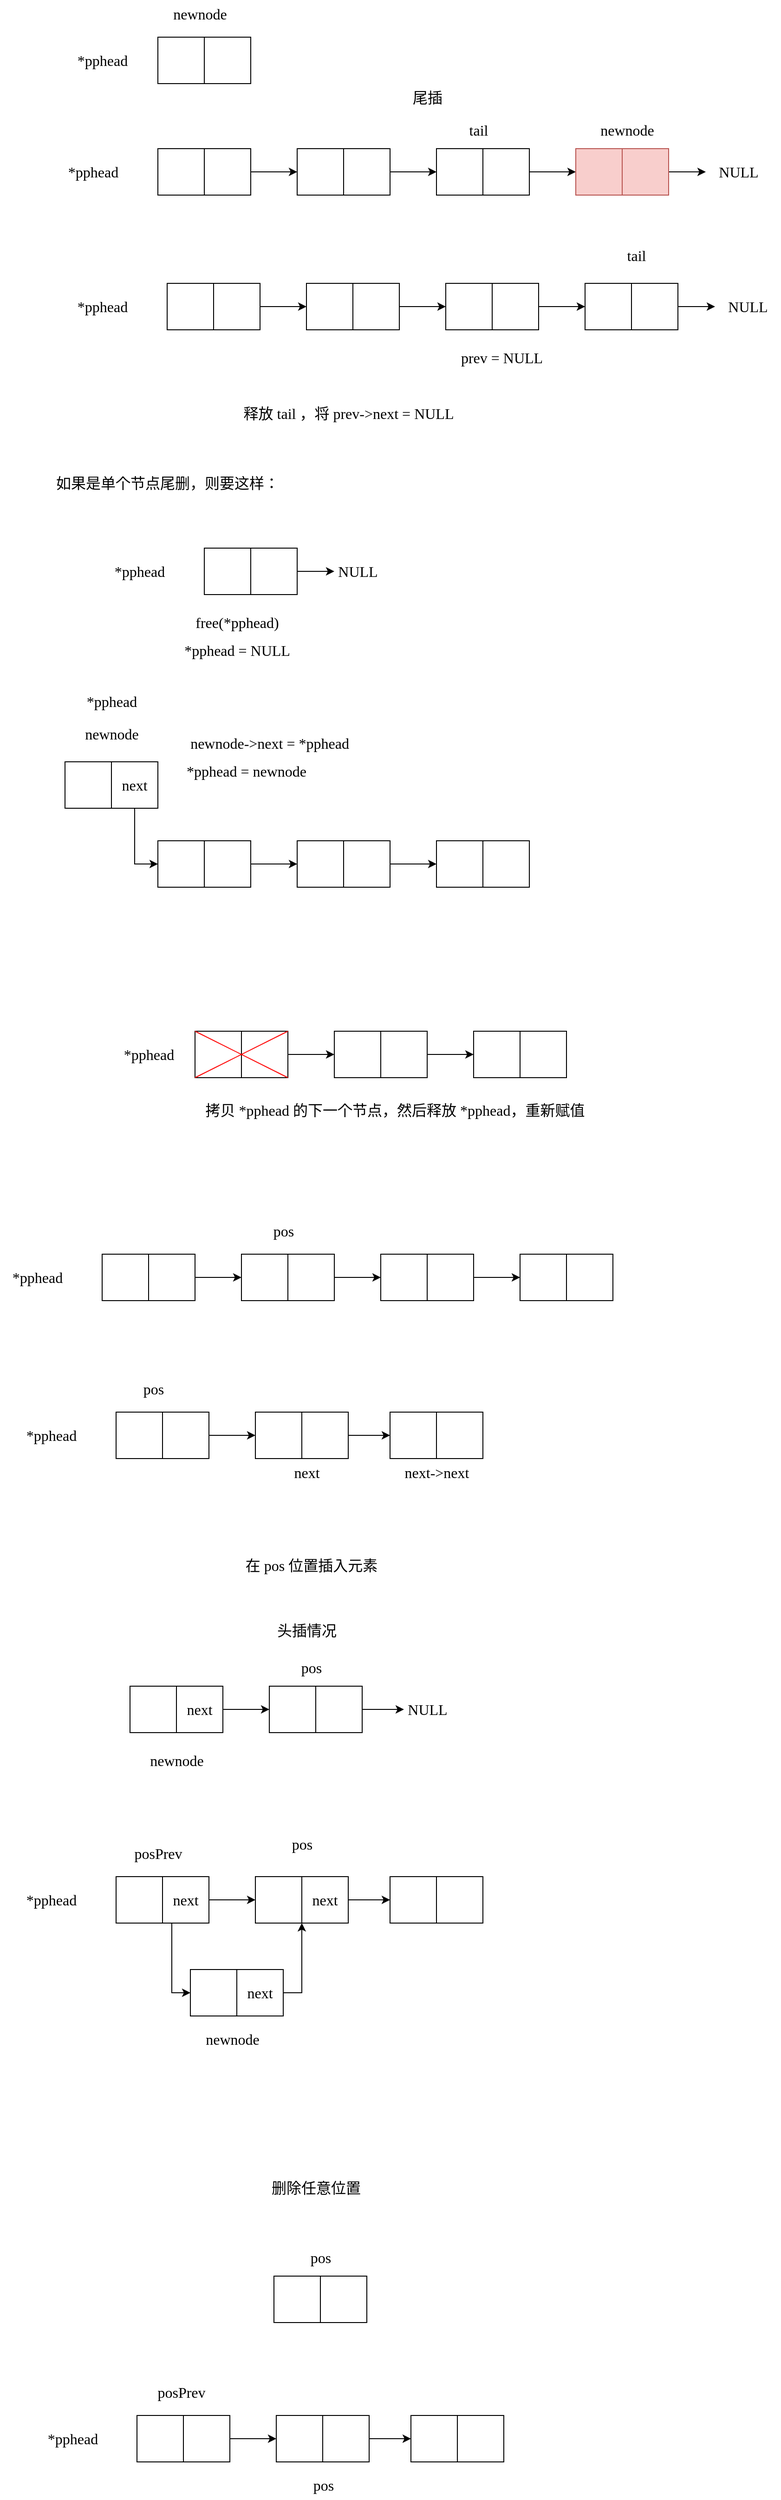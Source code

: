 <mxfile version="20.2.3" type="device"><diagram id="TSYt8sOYYBBodZ9skm3P" name="第 1 页"><mxGraphModel dx="1038" dy="649" grid="1" gridSize="10" guides="1" tooltips="1" connect="1" arrows="1" fold="1" page="1" pageScale="1" pageWidth="1200" pageHeight="5000" math="0" shadow="0"><root><mxCell id="0"/><mxCell id="1" parent="0"/><mxCell id="i-bzDXsqO5W1c2-zXSoj-1" value="&lt;font style=&quot;font-size: 16px;&quot; face=&quot;Comic Sans MS&quot;&gt;*pphead&lt;/font&gt;" style="text;html=1;align=center;verticalAlign=middle;resizable=0;points=[];autosize=1;strokeColor=none;fillColor=none;" vertex="1" parent="1"><mxGeometry x="250" y="290" width="80" height="30" as="geometry"/></mxCell><mxCell id="i-bzDXsqO5W1c2-zXSoj-2" value="" style="whiteSpace=wrap;html=1;aspect=fixed;fontFamily=Comic Sans MS;fontSize=16;" vertex="1" parent="1"><mxGeometry x="350" y="280" width="50" height="50" as="geometry"/></mxCell><mxCell id="i-bzDXsqO5W1c2-zXSoj-3" value="" style="whiteSpace=wrap;html=1;aspect=fixed;fontFamily=Comic Sans MS;fontSize=16;" vertex="1" parent="1"><mxGeometry x="400" y="280" width="50" height="50" as="geometry"/></mxCell><mxCell id="i-bzDXsqO5W1c2-zXSoj-4" value="newnode" style="text;html=1;align=center;verticalAlign=middle;resizable=0;points=[];autosize=1;strokeColor=none;fillColor=none;fontSize=16;fontFamily=Comic Sans MS;" vertex="1" parent="1"><mxGeometry x="350" y="240" width="90" height="30" as="geometry"/></mxCell><mxCell id="i-bzDXsqO5W1c2-zXSoj-5" value="&lt;font style=&quot;font-size: 16px;&quot; face=&quot;Comic Sans MS&quot;&gt;*pphead&lt;/font&gt;" style="text;html=1;align=center;verticalAlign=middle;resizable=0;points=[];autosize=1;strokeColor=none;fillColor=none;" vertex="1" parent="1"><mxGeometry x="240" y="410" width="80" height="30" as="geometry"/></mxCell><mxCell id="i-bzDXsqO5W1c2-zXSoj-6" value="" style="whiteSpace=wrap;html=1;aspect=fixed;fontFamily=Comic Sans MS;fontSize=16;" vertex="1" parent="1"><mxGeometry x="350" y="400" width="50" height="50" as="geometry"/></mxCell><mxCell id="i-bzDXsqO5W1c2-zXSoj-13" style="edgeStyle=orthogonalEdgeStyle;rounded=0;orthogonalLoop=1;jettySize=auto;html=1;entryX=0;entryY=0.5;entryDx=0;entryDy=0;fontFamily=Comic Sans MS;fontSize=16;" edge="1" parent="1" source="i-bzDXsqO5W1c2-zXSoj-7" target="i-bzDXsqO5W1c2-zXSoj-9"><mxGeometry relative="1" as="geometry"/></mxCell><mxCell id="i-bzDXsqO5W1c2-zXSoj-7" value="" style="whiteSpace=wrap;html=1;aspect=fixed;fontFamily=Comic Sans MS;fontSize=16;" vertex="1" parent="1"><mxGeometry x="400" y="400" width="50" height="50" as="geometry"/></mxCell><mxCell id="i-bzDXsqO5W1c2-zXSoj-8" value="newnode" style="text;html=1;align=center;verticalAlign=middle;resizable=0;points=[];autosize=1;strokeColor=none;fillColor=none;fontSize=16;fontFamily=Comic Sans MS;" vertex="1" parent="1"><mxGeometry x="810" y="365" width="90" height="30" as="geometry"/></mxCell><mxCell id="i-bzDXsqO5W1c2-zXSoj-9" value="" style="whiteSpace=wrap;html=1;aspect=fixed;fontFamily=Comic Sans MS;fontSize=16;" vertex="1" parent="1"><mxGeometry x="500" y="400" width="50" height="50" as="geometry"/></mxCell><mxCell id="i-bzDXsqO5W1c2-zXSoj-14" style="edgeStyle=orthogonalEdgeStyle;rounded=0;orthogonalLoop=1;jettySize=auto;html=1;entryX=0;entryY=0.5;entryDx=0;entryDy=0;fontFamily=Comic Sans MS;fontSize=16;" edge="1" parent="1" source="i-bzDXsqO5W1c2-zXSoj-10" target="i-bzDXsqO5W1c2-zXSoj-11"><mxGeometry relative="1" as="geometry"/></mxCell><mxCell id="i-bzDXsqO5W1c2-zXSoj-10" value="" style="whiteSpace=wrap;html=1;aspect=fixed;fontFamily=Comic Sans MS;fontSize=16;" vertex="1" parent="1"><mxGeometry x="550" y="400" width="50" height="50" as="geometry"/></mxCell><mxCell id="i-bzDXsqO5W1c2-zXSoj-11" value="" style="whiteSpace=wrap;html=1;aspect=fixed;fontFamily=Comic Sans MS;fontSize=16;" vertex="1" parent="1"><mxGeometry x="650" y="400" width="50" height="50" as="geometry"/></mxCell><mxCell id="i-bzDXsqO5W1c2-zXSoj-18" style="edgeStyle=orthogonalEdgeStyle;rounded=0;orthogonalLoop=1;jettySize=auto;html=1;entryX=0;entryY=0.5;entryDx=0;entryDy=0;fontFamily=Comic Sans MS;fontSize=16;" edge="1" parent="1" source="i-bzDXsqO5W1c2-zXSoj-12" target="i-bzDXsqO5W1c2-zXSoj-16"><mxGeometry relative="1" as="geometry"/></mxCell><mxCell id="i-bzDXsqO5W1c2-zXSoj-12" value="" style="whiteSpace=wrap;html=1;aspect=fixed;fontFamily=Comic Sans MS;fontSize=16;" vertex="1" parent="1"><mxGeometry x="700" y="400" width="50" height="50" as="geometry"/></mxCell><mxCell id="i-bzDXsqO5W1c2-zXSoj-15" value="tail" style="text;html=1;align=center;verticalAlign=middle;resizable=0;points=[];autosize=1;strokeColor=none;fillColor=none;fontSize=16;fontFamily=Comic Sans MS;" vertex="1" parent="1"><mxGeometry x="670" y="365" width="50" height="30" as="geometry"/></mxCell><mxCell id="i-bzDXsqO5W1c2-zXSoj-16" value="" style="whiteSpace=wrap;html=1;aspect=fixed;fontFamily=Comic Sans MS;fontSize=16;fillColor=#f8cecc;strokeColor=#b85450;" vertex="1" parent="1"><mxGeometry x="800" y="400" width="50" height="50" as="geometry"/></mxCell><mxCell id="i-bzDXsqO5W1c2-zXSoj-19" style="edgeStyle=orthogonalEdgeStyle;rounded=0;orthogonalLoop=1;jettySize=auto;html=1;fontFamily=Comic Sans MS;fontSize=16;fillColor=#f8cecc;strokeColor=#000000;" edge="1" parent="1" source="i-bzDXsqO5W1c2-zXSoj-17"><mxGeometry relative="1" as="geometry"><mxPoint x="940" y="425" as="targetPoint"/></mxGeometry></mxCell><mxCell id="i-bzDXsqO5W1c2-zXSoj-17" value="" style="whiteSpace=wrap;html=1;aspect=fixed;fontFamily=Comic Sans MS;fontSize=16;fillColor=#f8cecc;strokeColor=#b85450;" vertex="1" parent="1"><mxGeometry x="850" y="400" width="50" height="50" as="geometry"/></mxCell><mxCell id="i-bzDXsqO5W1c2-zXSoj-20" value="NULL" style="text;html=1;align=center;verticalAlign=middle;resizable=0;points=[];autosize=1;strokeColor=none;fillColor=none;fontSize=16;fontFamily=Comic Sans MS;" vertex="1" parent="1"><mxGeometry x="940" y="410" width="70" height="30" as="geometry"/></mxCell><mxCell id="i-bzDXsqO5W1c2-zXSoj-21" value="尾插" style="text;html=1;align=center;verticalAlign=middle;resizable=0;points=[];autosize=1;strokeColor=none;fillColor=none;fontSize=16;fontFamily=Comic Sans MS;" vertex="1" parent="1"><mxGeometry x="610" y="330" width="60" height="30" as="geometry"/></mxCell><mxCell id="i-bzDXsqO5W1c2-zXSoj-22" value="&lt;font style=&quot;font-size: 16px;&quot; face=&quot;Comic Sans MS&quot;&gt;*pphead&lt;/font&gt;" style="text;html=1;align=center;verticalAlign=middle;resizable=0;points=[];autosize=1;strokeColor=none;fillColor=none;" vertex="1" parent="1"><mxGeometry x="250" y="555" width="80" height="30" as="geometry"/></mxCell><mxCell id="i-bzDXsqO5W1c2-zXSoj-23" value="" style="whiteSpace=wrap;html=1;aspect=fixed;fontFamily=Comic Sans MS;fontSize=16;" vertex="1" parent="1"><mxGeometry x="360" y="545" width="50" height="50" as="geometry"/></mxCell><mxCell id="i-bzDXsqO5W1c2-zXSoj-24" style="edgeStyle=orthogonalEdgeStyle;rounded=0;orthogonalLoop=1;jettySize=auto;html=1;entryX=0;entryY=0.5;entryDx=0;entryDy=0;fontFamily=Comic Sans MS;fontSize=16;" edge="1" parent="1" source="i-bzDXsqO5W1c2-zXSoj-25" target="i-bzDXsqO5W1c2-zXSoj-27"><mxGeometry relative="1" as="geometry"/></mxCell><mxCell id="i-bzDXsqO5W1c2-zXSoj-25" value="" style="whiteSpace=wrap;html=1;aspect=fixed;fontFamily=Comic Sans MS;fontSize=16;" vertex="1" parent="1"><mxGeometry x="410" y="545" width="50" height="50" as="geometry"/></mxCell><mxCell id="i-bzDXsqO5W1c2-zXSoj-26" value="tail" style="text;html=1;align=center;verticalAlign=middle;resizable=0;points=[];autosize=1;strokeColor=none;fillColor=none;fontSize=16;fontFamily=Comic Sans MS;" vertex="1" parent="1"><mxGeometry x="840" y="500" width="50" height="30" as="geometry"/></mxCell><mxCell id="i-bzDXsqO5W1c2-zXSoj-27" value="" style="whiteSpace=wrap;html=1;aspect=fixed;fontFamily=Comic Sans MS;fontSize=16;" vertex="1" parent="1"><mxGeometry x="510" y="545" width="50" height="50" as="geometry"/></mxCell><mxCell id="i-bzDXsqO5W1c2-zXSoj-28" style="edgeStyle=orthogonalEdgeStyle;rounded=0;orthogonalLoop=1;jettySize=auto;html=1;entryX=0;entryY=0.5;entryDx=0;entryDy=0;fontFamily=Comic Sans MS;fontSize=16;" edge="1" parent="1" source="i-bzDXsqO5W1c2-zXSoj-29" target="i-bzDXsqO5W1c2-zXSoj-30"><mxGeometry relative="1" as="geometry"/></mxCell><mxCell id="i-bzDXsqO5W1c2-zXSoj-29" value="" style="whiteSpace=wrap;html=1;aspect=fixed;fontFamily=Comic Sans MS;fontSize=16;" vertex="1" parent="1"><mxGeometry x="560" y="545" width="50" height="50" as="geometry"/></mxCell><mxCell id="i-bzDXsqO5W1c2-zXSoj-30" value="" style="whiteSpace=wrap;html=1;aspect=fixed;fontFamily=Comic Sans MS;fontSize=16;" vertex="1" parent="1"><mxGeometry x="660" y="545" width="50" height="50" as="geometry"/></mxCell><mxCell id="i-bzDXsqO5W1c2-zXSoj-31" style="edgeStyle=orthogonalEdgeStyle;rounded=0;orthogonalLoop=1;jettySize=auto;html=1;entryX=0;entryY=0.5;entryDx=0;entryDy=0;fontFamily=Comic Sans MS;fontSize=16;" edge="1" parent="1" source="i-bzDXsqO5W1c2-zXSoj-32" target="i-bzDXsqO5W1c2-zXSoj-34"><mxGeometry relative="1" as="geometry"/></mxCell><mxCell id="i-bzDXsqO5W1c2-zXSoj-32" value="" style="whiteSpace=wrap;html=1;aspect=fixed;fontFamily=Comic Sans MS;fontSize=16;" vertex="1" parent="1"><mxGeometry x="710" y="545" width="50" height="50" as="geometry"/></mxCell><mxCell id="i-bzDXsqO5W1c2-zXSoj-34" value="" style="whiteSpace=wrap;html=1;aspect=fixed;fontFamily=Comic Sans MS;fontSize=16;" vertex="1" parent="1"><mxGeometry x="810" y="545" width="50" height="50" as="geometry"/></mxCell><mxCell id="i-bzDXsqO5W1c2-zXSoj-35" style="edgeStyle=orthogonalEdgeStyle;rounded=0;orthogonalLoop=1;jettySize=auto;html=1;fontFamily=Comic Sans MS;fontSize=16;fillColor=#f8cecc;strokeColor=#000000;" edge="1" parent="1" source="i-bzDXsqO5W1c2-zXSoj-36"><mxGeometry relative="1" as="geometry"><mxPoint x="950" y="570" as="targetPoint"/></mxGeometry></mxCell><mxCell id="i-bzDXsqO5W1c2-zXSoj-36" value="" style="whiteSpace=wrap;html=1;aspect=fixed;fontFamily=Comic Sans MS;fontSize=16;" vertex="1" parent="1"><mxGeometry x="860" y="545" width="50" height="50" as="geometry"/></mxCell><mxCell id="i-bzDXsqO5W1c2-zXSoj-37" value="NULL" style="text;html=1;align=center;verticalAlign=middle;resizable=0;points=[];autosize=1;strokeColor=none;fillColor=none;fontSize=16;fontFamily=Comic Sans MS;" vertex="1" parent="1"><mxGeometry x="950" y="555" width="70" height="30" as="geometry"/></mxCell><mxCell id="i-bzDXsqO5W1c2-zXSoj-38" value="prev = NULL" style="text;html=1;align=center;verticalAlign=middle;resizable=0;points=[];autosize=1;strokeColor=none;fillColor=none;fontSize=16;fontFamily=Comic Sans MS;" vertex="1" parent="1"><mxGeometry x="660" y="610" width="120" height="30" as="geometry"/></mxCell><mxCell id="i-bzDXsqO5W1c2-zXSoj-39" value="释放 tail ，将 prev-&amp;gt;next = NULL" style="text;html=1;align=center;verticalAlign=middle;resizable=0;points=[];autosize=1;strokeColor=none;fillColor=none;fontSize=16;fontFamily=Comic Sans MS;" vertex="1" parent="1"><mxGeometry x="420" y="670" width="270" height="30" as="geometry"/></mxCell><mxCell id="i-bzDXsqO5W1c2-zXSoj-40" value="如果是单个节点尾删，则要这样：" style="text;html=1;align=center;verticalAlign=middle;resizable=0;points=[];autosize=1;strokeColor=none;fillColor=none;fontSize=16;fontFamily=Comic Sans MS;" vertex="1" parent="1"><mxGeometry x="230" y="745" width="260" height="30" as="geometry"/></mxCell><mxCell id="i-bzDXsqO5W1c2-zXSoj-41" value="&lt;font style=&quot;font-size: 16px;&quot; face=&quot;Comic Sans MS&quot;&gt;*pphead&lt;/font&gt;" style="text;html=1;align=center;verticalAlign=middle;resizable=0;points=[];autosize=1;strokeColor=none;fillColor=none;" vertex="1" parent="1"><mxGeometry x="290" y="840" width="80" height="30" as="geometry"/></mxCell><mxCell id="i-bzDXsqO5W1c2-zXSoj-42" value="" style="whiteSpace=wrap;html=1;aspect=fixed;fontFamily=Comic Sans MS;fontSize=16;" vertex="1" parent="1"><mxGeometry x="400" y="830" width="50" height="50" as="geometry"/></mxCell><mxCell id="i-bzDXsqO5W1c2-zXSoj-44" style="edgeStyle=orthogonalEdgeStyle;rounded=0;orthogonalLoop=1;jettySize=auto;html=1;fontFamily=Comic Sans MS;fontSize=16;strokeColor=#000000;" edge="1" parent="1" source="i-bzDXsqO5W1c2-zXSoj-43"><mxGeometry relative="1" as="geometry"><mxPoint x="540" y="855" as="targetPoint"/></mxGeometry></mxCell><mxCell id="i-bzDXsqO5W1c2-zXSoj-43" value="" style="whiteSpace=wrap;html=1;aspect=fixed;fontFamily=Comic Sans MS;fontSize=16;" vertex="1" parent="1"><mxGeometry x="450" y="830" width="50" height="50" as="geometry"/></mxCell><mxCell id="i-bzDXsqO5W1c2-zXSoj-45" value="NULL" style="text;html=1;align=center;verticalAlign=middle;resizable=0;points=[];autosize=1;strokeColor=none;fillColor=none;fontSize=16;fontFamily=Comic Sans MS;" vertex="1" parent="1"><mxGeometry x="530" y="840" width="70" height="30" as="geometry"/></mxCell><mxCell id="i-bzDXsqO5W1c2-zXSoj-46" value="free(*pphead)" style="text;html=1;align=center;verticalAlign=middle;resizable=0;points=[];autosize=1;strokeColor=none;fillColor=none;fontSize=16;fontFamily=Comic Sans MS;" vertex="1" parent="1"><mxGeometry x="370" y="895" width="130" height="30" as="geometry"/></mxCell><mxCell id="i-bzDXsqO5W1c2-zXSoj-47" value="*pphead = NULL" style="text;html=1;align=center;verticalAlign=middle;resizable=0;points=[];autosize=1;strokeColor=none;fillColor=none;fontSize=16;fontFamily=Comic Sans MS;" vertex="1" parent="1"><mxGeometry x="365" y="925" width="140" height="30" as="geometry"/></mxCell><mxCell id="i-bzDXsqO5W1c2-zXSoj-48" value="&lt;font style=&quot;font-size: 16px;&quot; face=&quot;Comic Sans MS&quot;&gt;*pphead&lt;/font&gt;" style="text;html=1;align=center;verticalAlign=middle;resizable=0;points=[];autosize=1;strokeColor=none;fillColor=none;" vertex="1" parent="1"><mxGeometry x="260" y="980" width="80" height="30" as="geometry"/></mxCell><mxCell id="i-bzDXsqO5W1c2-zXSoj-49" value="" style="whiteSpace=wrap;html=1;aspect=fixed;fontFamily=Comic Sans MS;fontSize=16;" vertex="1" parent="1"><mxGeometry x="350" y="1145" width="50" height="50" as="geometry"/></mxCell><mxCell id="i-bzDXsqO5W1c2-zXSoj-50" style="edgeStyle=orthogonalEdgeStyle;rounded=0;orthogonalLoop=1;jettySize=auto;html=1;entryX=0;entryY=0.5;entryDx=0;entryDy=0;fontFamily=Comic Sans MS;fontSize=16;" edge="1" parent="1" source="i-bzDXsqO5W1c2-zXSoj-51" target="i-bzDXsqO5W1c2-zXSoj-52"><mxGeometry relative="1" as="geometry"/></mxCell><mxCell id="i-bzDXsqO5W1c2-zXSoj-51" value="" style="whiteSpace=wrap;html=1;aspect=fixed;fontFamily=Comic Sans MS;fontSize=16;" vertex="1" parent="1"><mxGeometry x="400" y="1145" width="50" height="50" as="geometry"/></mxCell><mxCell id="i-bzDXsqO5W1c2-zXSoj-52" value="" style="whiteSpace=wrap;html=1;aspect=fixed;fontFamily=Comic Sans MS;fontSize=16;" vertex="1" parent="1"><mxGeometry x="500" y="1145" width="50" height="50" as="geometry"/></mxCell><mxCell id="i-bzDXsqO5W1c2-zXSoj-53" style="edgeStyle=orthogonalEdgeStyle;rounded=0;orthogonalLoop=1;jettySize=auto;html=1;entryX=0;entryY=0.5;entryDx=0;entryDy=0;fontFamily=Comic Sans MS;fontSize=16;" edge="1" parent="1" source="i-bzDXsqO5W1c2-zXSoj-54" target="i-bzDXsqO5W1c2-zXSoj-55"><mxGeometry relative="1" as="geometry"/></mxCell><mxCell id="i-bzDXsqO5W1c2-zXSoj-54" value="" style="whiteSpace=wrap;html=1;aspect=fixed;fontFamily=Comic Sans MS;fontSize=16;" vertex="1" parent="1"><mxGeometry x="550" y="1145" width="50" height="50" as="geometry"/></mxCell><mxCell id="i-bzDXsqO5W1c2-zXSoj-55" value="" style="whiteSpace=wrap;html=1;aspect=fixed;fontFamily=Comic Sans MS;fontSize=16;" vertex="1" parent="1"><mxGeometry x="650" y="1145" width="50" height="50" as="geometry"/></mxCell><mxCell id="i-bzDXsqO5W1c2-zXSoj-56" value="" style="whiteSpace=wrap;html=1;aspect=fixed;fontFamily=Comic Sans MS;fontSize=16;" vertex="1" parent="1"><mxGeometry x="700" y="1145" width="50" height="50" as="geometry"/></mxCell><mxCell id="i-bzDXsqO5W1c2-zXSoj-58" value="" style="whiteSpace=wrap;html=1;aspect=fixed;fontFamily=Comic Sans MS;fontSize=16;" vertex="1" parent="1"><mxGeometry x="250" y="1060" width="50" height="50" as="geometry"/></mxCell><mxCell id="i-bzDXsqO5W1c2-zXSoj-63" style="edgeStyle=orthogonalEdgeStyle;rounded=0;orthogonalLoop=1;jettySize=auto;html=1;entryX=0;entryY=0.5;entryDx=0;entryDy=0;fontFamily=Comic Sans MS;fontSize=16;strokeColor=#000000;" edge="1" parent="1" source="i-bzDXsqO5W1c2-zXSoj-59" target="i-bzDXsqO5W1c2-zXSoj-49"><mxGeometry relative="1" as="geometry"/></mxCell><mxCell id="i-bzDXsqO5W1c2-zXSoj-59" value="next" style="whiteSpace=wrap;html=1;aspect=fixed;fontFamily=Comic Sans MS;fontSize=16;" vertex="1" parent="1"><mxGeometry x="300" y="1060" width="50" height="50" as="geometry"/></mxCell><mxCell id="i-bzDXsqO5W1c2-zXSoj-60" value="newnode" style="text;html=1;align=center;verticalAlign=middle;resizable=0;points=[];autosize=1;strokeColor=none;fillColor=none;fontSize=16;fontFamily=Comic Sans MS;" vertex="1" parent="1"><mxGeometry x="255" y="1015" width="90" height="30" as="geometry"/></mxCell><mxCell id="i-bzDXsqO5W1c2-zXSoj-61" value="newnode-&amp;gt;next = *pphead" style="text;html=1;align=center;verticalAlign=middle;resizable=0;points=[];autosize=1;strokeColor=none;fillColor=none;fontSize=16;fontFamily=Comic Sans MS;" vertex="1" parent="1"><mxGeometry x="365" y="1025" width="210" height="30" as="geometry"/></mxCell><mxCell id="i-bzDXsqO5W1c2-zXSoj-62" value="*pphead = newnode" style="text;html=1;align=center;verticalAlign=middle;resizable=0;points=[];autosize=1;strokeColor=none;fillColor=none;fontSize=16;fontFamily=Comic Sans MS;" vertex="1" parent="1"><mxGeometry x="360" y="1055" width="170" height="30" as="geometry"/></mxCell><mxCell id="i-bzDXsqO5W1c2-zXSoj-64" value="" style="whiteSpace=wrap;html=1;aspect=fixed;fontFamily=Comic Sans MS;fontSize=16;" vertex="1" parent="1"><mxGeometry x="390" y="1350" width="50" height="50" as="geometry"/></mxCell><mxCell id="i-bzDXsqO5W1c2-zXSoj-65" style="edgeStyle=orthogonalEdgeStyle;rounded=0;orthogonalLoop=1;jettySize=auto;html=1;entryX=0;entryY=0.5;entryDx=0;entryDy=0;fontFamily=Comic Sans MS;fontSize=16;" edge="1" parent="1" source="i-bzDXsqO5W1c2-zXSoj-66" target="i-bzDXsqO5W1c2-zXSoj-67"><mxGeometry relative="1" as="geometry"/></mxCell><mxCell id="i-bzDXsqO5W1c2-zXSoj-66" value="" style="whiteSpace=wrap;html=1;aspect=fixed;fontFamily=Comic Sans MS;fontSize=16;" vertex="1" parent="1"><mxGeometry x="440" y="1350" width="50" height="50" as="geometry"/></mxCell><mxCell id="i-bzDXsqO5W1c2-zXSoj-67" value="" style="whiteSpace=wrap;html=1;aspect=fixed;fontFamily=Comic Sans MS;fontSize=16;" vertex="1" parent="1"><mxGeometry x="540" y="1350" width="50" height="50" as="geometry"/></mxCell><mxCell id="i-bzDXsqO5W1c2-zXSoj-68" style="edgeStyle=orthogonalEdgeStyle;rounded=0;orthogonalLoop=1;jettySize=auto;html=1;entryX=0;entryY=0.5;entryDx=0;entryDy=0;fontFamily=Comic Sans MS;fontSize=16;" edge="1" parent="1" source="i-bzDXsqO5W1c2-zXSoj-69" target="i-bzDXsqO5W1c2-zXSoj-70"><mxGeometry relative="1" as="geometry"/></mxCell><mxCell id="i-bzDXsqO5W1c2-zXSoj-69" value="" style="whiteSpace=wrap;html=1;aspect=fixed;fontFamily=Comic Sans MS;fontSize=16;" vertex="1" parent="1"><mxGeometry x="590" y="1350" width="50" height="50" as="geometry"/></mxCell><mxCell id="i-bzDXsqO5W1c2-zXSoj-70" value="" style="whiteSpace=wrap;html=1;aspect=fixed;fontFamily=Comic Sans MS;fontSize=16;" vertex="1" parent="1"><mxGeometry x="690" y="1350" width="50" height="50" as="geometry"/></mxCell><mxCell id="i-bzDXsqO5W1c2-zXSoj-71" value="" style="whiteSpace=wrap;html=1;aspect=fixed;fontFamily=Comic Sans MS;fontSize=16;" vertex="1" parent="1"><mxGeometry x="740" y="1350" width="50" height="50" as="geometry"/></mxCell><mxCell id="i-bzDXsqO5W1c2-zXSoj-76" value="*pphead" style="text;html=1;align=center;verticalAlign=middle;resizable=0;points=[];autosize=1;strokeColor=none;fillColor=none;fontSize=16;fontFamily=Comic Sans MS;" vertex="1" parent="1"><mxGeometry x="300" y="1360" width="80" height="30" as="geometry"/></mxCell><mxCell id="i-bzDXsqO5W1c2-zXSoj-77" value="拷贝 *pphead 的下一个节点，然后释放 *pphead，重新赋值" style="text;html=1;align=center;verticalAlign=middle;resizable=0;points=[];autosize=1;strokeColor=none;fillColor=none;fontSize=16;fontFamily=Comic Sans MS;" vertex="1" parent="1"><mxGeometry x="380" y="1420" width="450" height="30" as="geometry"/></mxCell><mxCell id="i-bzDXsqO5W1c2-zXSoj-78" value="" style="endArrow=none;html=1;rounded=0;fontFamily=Comic Sans MS;fontSize=16;strokeColor=#FF0000;entryX=1;entryY=0;entryDx=0;entryDy=0;" edge="1" parent="1" target="i-bzDXsqO5W1c2-zXSoj-66"><mxGeometry width="50" height="50" relative="1" as="geometry"><mxPoint x="390" y="1400" as="sourcePoint"/><mxPoint x="440" y="1350" as="targetPoint"/></mxGeometry></mxCell><mxCell id="i-bzDXsqO5W1c2-zXSoj-79" value="" style="endArrow=none;html=1;rounded=0;fontFamily=Comic Sans MS;fontSize=16;strokeColor=#FF0000;entryX=0;entryY=0;entryDx=0;entryDy=0;exitX=1;exitY=1;exitDx=0;exitDy=0;" edge="1" parent="1" source="i-bzDXsqO5W1c2-zXSoj-66" target="i-bzDXsqO5W1c2-zXSoj-64"><mxGeometry width="50" height="50" relative="1" as="geometry"><mxPoint x="620" y="1360" as="sourcePoint"/><mxPoint x="670" y="1310" as="targetPoint"/></mxGeometry></mxCell><mxCell id="i-bzDXsqO5W1c2-zXSoj-80" value="&lt;font style=&quot;font-size: 16px;&quot; face=&quot;Comic Sans MS&quot;&gt;*pphead&lt;/font&gt;" style="text;html=1;align=center;verticalAlign=middle;resizable=0;points=[];autosize=1;strokeColor=none;fillColor=none;" vertex="1" parent="1"><mxGeometry x="180" y="1600" width="80" height="30" as="geometry"/></mxCell><mxCell id="i-bzDXsqO5W1c2-zXSoj-81" value="" style="whiteSpace=wrap;html=1;aspect=fixed;fontFamily=Comic Sans MS;fontSize=16;" vertex="1" parent="1"><mxGeometry x="290" y="1590" width="50" height="50" as="geometry"/></mxCell><mxCell id="i-bzDXsqO5W1c2-zXSoj-82" style="edgeStyle=orthogonalEdgeStyle;rounded=0;orthogonalLoop=1;jettySize=auto;html=1;entryX=0;entryY=0.5;entryDx=0;entryDy=0;fontFamily=Comic Sans MS;fontSize=16;" edge="1" parent="1" source="i-bzDXsqO5W1c2-zXSoj-83" target="i-bzDXsqO5W1c2-zXSoj-84"><mxGeometry relative="1" as="geometry"/></mxCell><mxCell id="i-bzDXsqO5W1c2-zXSoj-83" value="" style="whiteSpace=wrap;html=1;aspect=fixed;fontFamily=Comic Sans MS;fontSize=16;" vertex="1" parent="1"><mxGeometry x="340" y="1590" width="50" height="50" as="geometry"/></mxCell><mxCell id="i-bzDXsqO5W1c2-zXSoj-84" value="" style="whiteSpace=wrap;html=1;aspect=fixed;fontFamily=Comic Sans MS;fontSize=16;" vertex="1" parent="1"><mxGeometry x="440" y="1590" width="50" height="50" as="geometry"/></mxCell><mxCell id="i-bzDXsqO5W1c2-zXSoj-85" style="edgeStyle=orthogonalEdgeStyle;rounded=0;orthogonalLoop=1;jettySize=auto;html=1;entryX=0;entryY=0.5;entryDx=0;entryDy=0;fontFamily=Comic Sans MS;fontSize=16;" edge="1" parent="1" source="i-bzDXsqO5W1c2-zXSoj-86" target="i-bzDXsqO5W1c2-zXSoj-87"><mxGeometry relative="1" as="geometry"/></mxCell><mxCell id="i-bzDXsqO5W1c2-zXSoj-86" value="" style="whiteSpace=wrap;html=1;aspect=fixed;fontFamily=Comic Sans MS;fontSize=16;" vertex="1" parent="1"><mxGeometry x="490" y="1590" width="50" height="50" as="geometry"/></mxCell><mxCell id="i-bzDXsqO5W1c2-zXSoj-87" value="" style="whiteSpace=wrap;html=1;aspect=fixed;fontFamily=Comic Sans MS;fontSize=16;" vertex="1" parent="1"><mxGeometry x="590" y="1590" width="50" height="50" as="geometry"/></mxCell><mxCell id="i-bzDXsqO5W1c2-zXSoj-88" style="edgeStyle=orthogonalEdgeStyle;rounded=0;orthogonalLoop=1;jettySize=auto;html=1;entryX=0;entryY=0.5;entryDx=0;entryDy=0;fontFamily=Comic Sans MS;fontSize=16;" edge="1" parent="1" source="i-bzDXsqO5W1c2-zXSoj-89" target="i-bzDXsqO5W1c2-zXSoj-90"><mxGeometry relative="1" as="geometry"/></mxCell><mxCell id="i-bzDXsqO5W1c2-zXSoj-89" value="" style="whiteSpace=wrap;html=1;aspect=fixed;fontFamily=Comic Sans MS;fontSize=16;" vertex="1" parent="1"><mxGeometry x="640" y="1590" width="50" height="50" as="geometry"/></mxCell><mxCell id="i-bzDXsqO5W1c2-zXSoj-90" value="" style="whiteSpace=wrap;html=1;aspect=fixed;fontFamily=Comic Sans MS;fontSize=16;" vertex="1" parent="1"><mxGeometry x="740" y="1590" width="50" height="50" as="geometry"/></mxCell><mxCell id="i-bzDXsqO5W1c2-zXSoj-91" value="" style="whiteSpace=wrap;html=1;aspect=fixed;fontFamily=Comic Sans MS;fontSize=16;" vertex="1" parent="1"><mxGeometry x="790" y="1590" width="50" height="50" as="geometry"/></mxCell><mxCell id="i-bzDXsqO5W1c2-zXSoj-92" value="pos" style="text;html=1;align=center;verticalAlign=middle;resizable=0;points=[];autosize=1;strokeColor=none;fillColor=none;fontSize=16;fontFamily=Comic Sans MS;" vertex="1" parent="1"><mxGeometry x="460" y="1550" width="50" height="30" as="geometry"/></mxCell><mxCell id="i-bzDXsqO5W1c2-zXSoj-93" value="&lt;font style=&quot;font-size: 16px;&quot; face=&quot;Comic Sans MS&quot;&gt;*pphead&lt;/font&gt;" style="text;html=1;align=center;verticalAlign=middle;resizable=0;points=[];autosize=1;strokeColor=none;fillColor=none;" vertex="1" parent="1"><mxGeometry x="195" y="1770" width="80" height="30" as="geometry"/></mxCell><mxCell id="i-bzDXsqO5W1c2-zXSoj-94" value="" style="whiteSpace=wrap;html=1;aspect=fixed;fontFamily=Comic Sans MS;fontSize=16;" vertex="1" parent="1"><mxGeometry x="305" y="1760" width="50" height="50" as="geometry"/></mxCell><mxCell id="i-bzDXsqO5W1c2-zXSoj-95" style="edgeStyle=orthogonalEdgeStyle;rounded=0;orthogonalLoop=1;jettySize=auto;html=1;entryX=0;entryY=0.5;entryDx=0;entryDy=0;fontFamily=Comic Sans MS;fontSize=16;" edge="1" parent="1" source="i-bzDXsqO5W1c2-zXSoj-96" target="i-bzDXsqO5W1c2-zXSoj-97"><mxGeometry relative="1" as="geometry"/></mxCell><mxCell id="i-bzDXsqO5W1c2-zXSoj-96" value="" style="whiteSpace=wrap;html=1;aspect=fixed;fontFamily=Comic Sans MS;fontSize=16;" vertex="1" parent="1"><mxGeometry x="355" y="1760" width="50" height="50" as="geometry"/></mxCell><mxCell id="i-bzDXsqO5W1c2-zXSoj-97" value="" style="whiteSpace=wrap;html=1;aspect=fixed;fontFamily=Comic Sans MS;fontSize=16;" vertex="1" parent="1"><mxGeometry x="455" y="1760" width="50" height="50" as="geometry"/></mxCell><mxCell id="i-bzDXsqO5W1c2-zXSoj-103" style="edgeStyle=orthogonalEdgeStyle;rounded=0;orthogonalLoop=1;jettySize=auto;html=1;entryX=0;entryY=0.5;entryDx=0;entryDy=0;fontFamily=Comic Sans MS;fontSize=16;strokeColor=#000000;" edge="1" parent="1" source="i-bzDXsqO5W1c2-zXSoj-98" target="i-bzDXsqO5W1c2-zXSoj-100"><mxGeometry relative="1" as="geometry"/></mxCell><mxCell id="i-bzDXsqO5W1c2-zXSoj-98" value="" style="whiteSpace=wrap;html=1;aspect=fixed;fontFamily=Comic Sans MS;fontSize=16;" vertex="1" parent="1"><mxGeometry x="505" y="1760" width="50" height="50" as="geometry"/></mxCell><mxCell id="i-bzDXsqO5W1c2-zXSoj-99" value="pos" style="text;html=1;align=center;verticalAlign=middle;resizable=0;points=[];autosize=1;strokeColor=none;fillColor=none;fontSize=16;fontFamily=Comic Sans MS;" vertex="1" parent="1"><mxGeometry x="320" y="1720" width="50" height="30" as="geometry"/></mxCell><mxCell id="i-bzDXsqO5W1c2-zXSoj-100" value="" style="whiteSpace=wrap;html=1;aspect=fixed;fontFamily=Comic Sans MS;fontSize=16;" vertex="1" parent="1"><mxGeometry x="600" y="1760" width="50" height="50" as="geometry"/></mxCell><mxCell id="i-bzDXsqO5W1c2-zXSoj-101" value="" style="whiteSpace=wrap;html=1;aspect=fixed;fontFamily=Comic Sans MS;fontSize=16;" vertex="1" parent="1"><mxGeometry x="650" y="1760" width="50" height="50" as="geometry"/></mxCell><mxCell id="i-bzDXsqO5W1c2-zXSoj-104" value="next" style="text;html=1;align=center;verticalAlign=middle;resizable=0;points=[];autosize=1;strokeColor=none;fillColor=none;fontSize=16;fontFamily=Comic Sans MS;" vertex="1" parent="1"><mxGeometry x="480" y="1810" width="60" height="30" as="geometry"/></mxCell><mxCell id="i-bzDXsqO5W1c2-zXSoj-105" value="next-&amp;gt;next" style="text;html=1;align=center;verticalAlign=middle;resizable=0;points=[];autosize=1;strokeColor=none;fillColor=none;fontSize=16;fontFamily=Comic Sans MS;" vertex="1" parent="1"><mxGeometry x="600" y="1810" width="100" height="30" as="geometry"/></mxCell><mxCell id="i-bzDXsqO5W1c2-zXSoj-106" value="&lt;font style=&quot;font-size: 16px;&quot; face=&quot;Comic Sans MS&quot;&gt;*pphead&lt;/font&gt;" style="text;html=1;align=center;verticalAlign=middle;resizable=0;points=[];autosize=1;strokeColor=none;fillColor=none;" vertex="1" parent="1"><mxGeometry x="195" y="2270" width="80" height="30" as="geometry"/></mxCell><mxCell id="i-bzDXsqO5W1c2-zXSoj-107" value="" style="whiteSpace=wrap;html=1;aspect=fixed;fontFamily=Comic Sans MS;fontSize=16;" vertex="1" parent="1"><mxGeometry x="305" y="2260" width="50" height="50" as="geometry"/></mxCell><mxCell id="i-bzDXsqO5W1c2-zXSoj-108" style="edgeStyle=orthogonalEdgeStyle;rounded=0;orthogonalLoop=1;jettySize=auto;html=1;entryX=0;entryY=0.5;entryDx=0;entryDy=0;fontFamily=Comic Sans MS;fontSize=16;" edge="1" parent="1" source="i-bzDXsqO5W1c2-zXSoj-109" target="i-bzDXsqO5W1c2-zXSoj-110"><mxGeometry relative="1" as="geometry"/></mxCell><mxCell id="i-bzDXsqO5W1c2-zXSoj-142" style="edgeStyle=orthogonalEdgeStyle;rounded=0;orthogonalLoop=1;jettySize=auto;html=1;entryX=0;entryY=0.5;entryDx=0;entryDy=0;fontFamily=Comic Sans MS;fontSize=16;strokeColor=#000000;" edge="1" parent="1" source="i-bzDXsqO5W1c2-zXSoj-109" target="i-bzDXsqO5W1c2-zXSoj-138"><mxGeometry relative="1" as="geometry"><Array as="points"><mxPoint x="365" y="2385"/></Array></mxGeometry></mxCell><mxCell id="i-bzDXsqO5W1c2-zXSoj-109" value="next" style="whiteSpace=wrap;html=1;aspect=fixed;fontFamily=Comic Sans MS;fontSize=16;" vertex="1" parent="1"><mxGeometry x="355" y="2260" width="50" height="50" as="geometry"/></mxCell><mxCell id="i-bzDXsqO5W1c2-zXSoj-110" value="" style="whiteSpace=wrap;html=1;aspect=fixed;fontFamily=Comic Sans MS;fontSize=16;" vertex="1" parent="1"><mxGeometry x="455" y="2260" width="50" height="50" as="geometry"/></mxCell><mxCell id="i-bzDXsqO5W1c2-zXSoj-111" style="edgeStyle=orthogonalEdgeStyle;rounded=0;orthogonalLoop=1;jettySize=auto;html=1;entryX=0;entryY=0.5;entryDx=0;entryDy=0;fontFamily=Comic Sans MS;fontSize=16;strokeColor=#000000;" edge="1" parent="1" source="i-bzDXsqO5W1c2-zXSoj-112" target="i-bzDXsqO5W1c2-zXSoj-114"><mxGeometry relative="1" as="geometry"/></mxCell><mxCell id="i-bzDXsqO5W1c2-zXSoj-112" value="next" style="whiteSpace=wrap;html=1;aspect=fixed;fontFamily=Comic Sans MS;fontSize=16;" vertex="1" parent="1"><mxGeometry x="505" y="2260" width="50" height="50" as="geometry"/></mxCell><mxCell id="i-bzDXsqO5W1c2-zXSoj-113" value="pos" style="text;html=1;align=center;verticalAlign=middle;resizable=0;points=[];autosize=1;strokeColor=none;fillColor=none;fontSize=16;fontFamily=Comic Sans MS;" vertex="1" parent="1"><mxGeometry x="480" y="2210" width="50" height="30" as="geometry"/></mxCell><mxCell id="i-bzDXsqO5W1c2-zXSoj-114" value="" style="whiteSpace=wrap;html=1;aspect=fixed;fontFamily=Comic Sans MS;fontSize=16;" vertex="1" parent="1"><mxGeometry x="600" y="2260" width="50" height="50" as="geometry"/></mxCell><mxCell id="i-bzDXsqO5W1c2-zXSoj-115" value="" style="whiteSpace=wrap;html=1;aspect=fixed;fontFamily=Comic Sans MS;fontSize=16;" vertex="1" parent="1"><mxGeometry x="650" y="2260" width="50" height="50" as="geometry"/></mxCell><mxCell id="i-bzDXsqO5W1c2-zXSoj-118" value="在 pos 位置插入元素" style="text;html=1;align=center;verticalAlign=middle;resizable=0;points=[];autosize=1;strokeColor=none;fillColor=none;fontSize=16;fontFamily=Comic Sans MS;" vertex="1" parent="1"><mxGeometry x="430" y="1910" width="170" height="30" as="geometry"/></mxCell><mxCell id="i-bzDXsqO5W1c2-zXSoj-119" value="" style="whiteSpace=wrap;html=1;aspect=fixed;fontFamily=Comic Sans MS;fontSize=16;" vertex="1" parent="1"><mxGeometry x="470" y="2055" width="50" height="50" as="geometry"/></mxCell><mxCell id="i-bzDXsqO5W1c2-zXSoj-122" style="edgeStyle=orthogonalEdgeStyle;rounded=0;orthogonalLoop=1;jettySize=auto;html=1;fontFamily=Comic Sans MS;fontSize=16;strokeColor=#000000;" edge="1" parent="1" source="i-bzDXsqO5W1c2-zXSoj-120"><mxGeometry relative="1" as="geometry"><mxPoint x="615" y="2080" as="targetPoint"/></mxGeometry></mxCell><mxCell id="i-bzDXsqO5W1c2-zXSoj-120" value="" style="whiteSpace=wrap;html=1;aspect=fixed;fontFamily=Comic Sans MS;fontSize=16;" vertex="1" parent="1"><mxGeometry x="520" y="2055" width="50" height="50" as="geometry"/></mxCell><mxCell id="i-bzDXsqO5W1c2-zXSoj-121" value="头插情况" style="text;html=1;align=center;verticalAlign=middle;resizable=0;points=[];autosize=1;strokeColor=none;fillColor=none;fontSize=16;fontFamily=Comic Sans MS;" vertex="1" parent="1"><mxGeometry x="465" y="1980" width="90" height="30" as="geometry"/></mxCell><mxCell id="i-bzDXsqO5W1c2-zXSoj-124" value="&lt;blockquote style=&quot;margin: 0 0 0 40px; border: none; padding: 0px;&quot;&gt;NULL&lt;/blockquote&gt;" style="text;html=1;align=center;verticalAlign=middle;resizable=0;points=[];autosize=1;strokeColor=none;fillColor=none;fontSize=16;fontFamily=Comic Sans MS;" vertex="1" parent="1"><mxGeometry x="565" y="2065" width="110" height="30" as="geometry"/></mxCell><mxCell id="i-bzDXsqO5W1c2-zXSoj-125" value="pos" style="text;html=1;align=center;verticalAlign=middle;resizable=0;points=[];autosize=1;strokeColor=none;fillColor=none;fontSize=16;fontFamily=Comic Sans MS;" vertex="1" parent="1"><mxGeometry x="490" y="2020" width="50" height="30" as="geometry"/></mxCell><mxCell id="i-bzDXsqO5W1c2-zXSoj-126" value="" style="whiteSpace=wrap;html=1;aspect=fixed;fontFamily=Comic Sans MS;fontSize=16;" vertex="1" parent="1"><mxGeometry x="320" y="2055" width="50" height="50" as="geometry"/></mxCell><mxCell id="i-bzDXsqO5W1c2-zXSoj-129" style="edgeStyle=orthogonalEdgeStyle;rounded=0;orthogonalLoop=1;jettySize=auto;html=1;entryX=0;entryY=0.5;entryDx=0;entryDy=0;fontFamily=Comic Sans MS;fontSize=16;strokeColor=#000000;" edge="1" parent="1" source="i-bzDXsqO5W1c2-zXSoj-127" target="i-bzDXsqO5W1c2-zXSoj-119"><mxGeometry relative="1" as="geometry"/></mxCell><mxCell id="i-bzDXsqO5W1c2-zXSoj-127" value="next" style="whiteSpace=wrap;html=1;aspect=fixed;fontFamily=Comic Sans MS;fontSize=16;" vertex="1" parent="1"><mxGeometry x="370" y="2055" width="50" height="50" as="geometry"/></mxCell><mxCell id="i-bzDXsqO5W1c2-zXSoj-128" value="newnode" style="text;html=1;align=center;verticalAlign=middle;resizable=0;points=[];autosize=1;strokeColor=none;fillColor=none;fontSize=16;fontFamily=Comic Sans MS;" vertex="1" parent="1"><mxGeometry x="325" y="2120" width="90" height="30" as="geometry"/></mxCell><mxCell id="i-bzDXsqO5W1c2-zXSoj-138" value="" style="whiteSpace=wrap;html=1;aspect=fixed;fontFamily=Comic Sans MS;fontSize=16;" vertex="1" parent="1"><mxGeometry x="385" y="2360" width="50" height="50" as="geometry"/></mxCell><mxCell id="i-bzDXsqO5W1c2-zXSoj-143" style="edgeStyle=orthogonalEdgeStyle;rounded=0;orthogonalLoop=1;jettySize=auto;html=1;entryX=0;entryY=1;entryDx=0;entryDy=0;fontFamily=Comic Sans MS;fontSize=16;strokeColor=#000000;" edge="1" parent="1" source="i-bzDXsqO5W1c2-zXSoj-139" target="i-bzDXsqO5W1c2-zXSoj-112"><mxGeometry relative="1" as="geometry"/></mxCell><mxCell id="i-bzDXsqO5W1c2-zXSoj-139" value="next" style="whiteSpace=wrap;html=1;aspect=fixed;fontFamily=Comic Sans MS;fontSize=16;" vertex="1" parent="1"><mxGeometry x="435" y="2360" width="50" height="50" as="geometry"/></mxCell><mxCell id="i-bzDXsqO5W1c2-zXSoj-140" value="newnode" style="text;html=1;align=center;verticalAlign=middle;resizable=0;points=[];autosize=1;strokeColor=none;fillColor=none;fontSize=16;fontFamily=Comic Sans MS;" vertex="1" parent="1"><mxGeometry x="385" y="2420" width="90" height="30" as="geometry"/></mxCell><mxCell id="i-bzDXsqO5W1c2-zXSoj-141" value="posPrev" style="text;html=1;align=center;verticalAlign=middle;resizable=0;points=[];autosize=1;strokeColor=none;fillColor=none;fontSize=16;fontFamily=Comic Sans MS;" vertex="1" parent="1"><mxGeometry x="310" y="2220" width="80" height="30" as="geometry"/></mxCell><mxCell id="i-bzDXsqO5W1c2-zXSoj-144" value="&lt;font style=&quot;font-size: 16px;&quot; face=&quot;Comic Sans MS&quot;&gt;*pphead&lt;/font&gt;" style="text;html=1;align=center;verticalAlign=middle;resizable=0;points=[];autosize=1;strokeColor=none;fillColor=none;" vertex="1" parent="1"><mxGeometry x="217.5" y="2850" width="80" height="30" as="geometry"/></mxCell><mxCell id="i-bzDXsqO5W1c2-zXSoj-145" value="" style="whiteSpace=wrap;html=1;aspect=fixed;fontFamily=Comic Sans MS;fontSize=16;" vertex="1" parent="1"><mxGeometry x="327.5" y="2840" width="50" height="50" as="geometry"/></mxCell><mxCell id="i-bzDXsqO5W1c2-zXSoj-146" style="edgeStyle=orthogonalEdgeStyle;rounded=0;orthogonalLoop=1;jettySize=auto;html=1;entryX=0;entryY=0.5;entryDx=0;entryDy=0;fontFamily=Comic Sans MS;fontSize=16;" edge="1" parent="1" source="i-bzDXsqO5W1c2-zXSoj-147" target="i-bzDXsqO5W1c2-zXSoj-148"><mxGeometry relative="1" as="geometry"/></mxCell><mxCell id="i-bzDXsqO5W1c2-zXSoj-147" value="" style="whiteSpace=wrap;html=1;aspect=fixed;fontFamily=Comic Sans MS;fontSize=16;" vertex="1" parent="1"><mxGeometry x="377.5" y="2840" width="50" height="50" as="geometry"/></mxCell><mxCell id="i-bzDXsqO5W1c2-zXSoj-148" value="" style="whiteSpace=wrap;html=1;aspect=fixed;fontFamily=Comic Sans MS;fontSize=16;" vertex="1" parent="1"><mxGeometry x="477.5" y="2840" width="50" height="50" as="geometry"/></mxCell><mxCell id="i-bzDXsqO5W1c2-zXSoj-149" style="edgeStyle=orthogonalEdgeStyle;rounded=0;orthogonalLoop=1;jettySize=auto;html=1;entryX=0;entryY=0.5;entryDx=0;entryDy=0;fontFamily=Comic Sans MS;fontSize=16;strokeColor=#000000;" edge="1" parent="1" source="i-bzDXsqO5W1c2-zXSoj-150" target="i-bzDXsqO5W1c2-zXSoj-152"><mxGeometry relative="1" as="geometry"/></mxCell><mxCell id="i-bzDXsqO5W1c2-zXSoj-150" value="" style="whiteSpace=wrap;html=1;aspect=fixed;fontFamily=Comic Sans MS;fontSize=16;" vertex="1" parent="1"><mxGeometry x="527.5" y="2840" width="50" height="50" as="geometry"/></mxCell><mxCell id="i-bzDXsqO5W1c2-zXSoj-151" value="pos" style="text;html=1;align=center;verticalAlign=middle;resizable=0;points=[];autosize=1;strokeColor=none;fillColor=none;fontSize=16;fontFamily=Comic Sans MS;" vertex="1" parent="1"><mxGeometry x="502.5" y="2900" width="50" height="30" as="geometry"/></mxCell><mxCell id="i-bzDXsqO5W1c2-zXSoj-152" value="" style="whiteSpace=wrap;html=1;aspect=fixed;fontFamily=Comic Sans MS;fontSize=16;" vertex="1" parent="1"><mxGeometry x="622.5" y="2840" width="50" height="50" as="geometry"/></mxCell><mxCell id="i-bzDXsqO5W1c2-zXSoj-153" value="" style="whiteSpace=wrap;html=1;aspect=fixed;fontFamily=Comic Sans MS;fontSize=16;" vertex="1" parent="1"><mxGeometry x="672.5" y="2840" width="50" height="50" as="geometry"/></mxCell><mxCell id="i-bzDXsqO5W1c2-zXSoj-156" value="删除任意位置" style="text;html=1;align=center;verticalAlign=middle;resizable=0;points=[];autosize=1;strokeColor=none;fillColor=none;fontSize=16;fontFamily=Comic Sans MS;" vertex="1" parent="1"><mxGeometry x="460" y="2580" width="120" height="30" as="geometry"/></mxCell><mxCell id="i-bzDXsqO5W1c2-zXSoj-157" value="posPrev" style="text;html=1;align=center;verticalAlign=middle;resizable=0;points=[];autosize=1;strokeColor=none;fillColor=none;fontSize=16;fontFamily=Comic Sans MS;" vertex="1" parent="1"><mxGeometry x="335" y="2800" width="80" height="30" as="geometry"/></mxCell><mxCell id="i-bzDXsqO5W1c2-zXSoj-158" value="" style="whiteSpace=wrap;html=1;aspect=fixed;fontFamily=Comic Sans MS;fontSize=16;" vertex="1" parent="1"><mxGeometry x="475" y="2690" width="50" height="50" as="geometry"/></mxCell><mxCell id="i-bzDXsqO5W1c2-zXSoj-159" value="" style="whiteSpace=wrap;html=1;aspect=fixed;fontFamily=Comic Sans MS;fontSize=16;" vertex="1" parent="1"><mxGeometry x="525" y="2690" width="50" height="50" as="geometry"/></mxCell><mxCell id="i-bzDXsqO5W1c2-zXSoj-161" value="pos" style="text;html=1;align=center;verticalAlign=middle;resizable=0;points=[];autosize=1;strokeColor=none;fillColor=none;fontSize=16;fontFamily=Comic Sans MS;" vertex="1" parent="1"><mxGeometry x="500" y="2655" width="50" height="30" as="geometry"/></mxCell></root></mxGraphModel></diagram></mxfile>